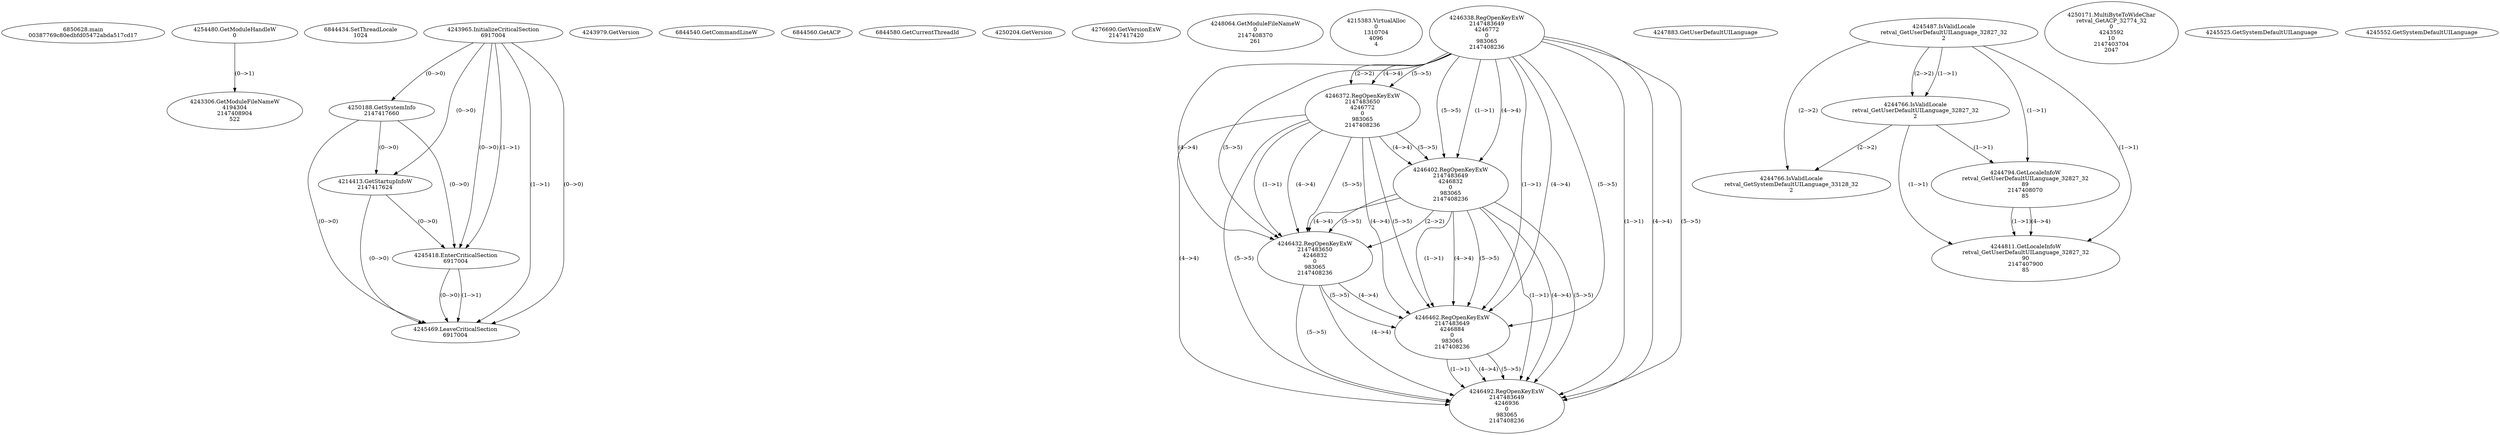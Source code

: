 // Global SCDG with merge call
digraph {
	0 [label="6850628.main
00387769c80edbfd05472abda517cd17"]
	1 [label="4254480.GetModuleHandleW
0"]
	2 [label="6844434.SetThreadLocale
1024"]
	3 [label="4243965.InitializeCriticalSection
6917004"]
	4 [label="4243979.GetVersion
"]
	5 [label="4250188.GetSystemInfo
2147417660"]
	3 -> 5 [label="(0-->0)"]
	6 [label="6844540.GetCommandLineW
"]
	7 [label="4214413.GetStartupInfoW
2147417624"]
	3 -> 7 [label="(0-->0)"]
	5 -> 7 [label="(0-->0)"]
	8 [label="6844560.GetACP
"]
	9 [label="6844580.GetCurrentThreadId
"]
	10 [label="4250204.GetVersion
"]
	11 [label="4276690.GetVersionExW
2147417420"]
	12 [label="4243306.GetModuleFileNameW
4194304
2147408904
522"]
	1 -> 12 [label="(0-->1)"]
	13 [label="4248064.GetModuleFileNameW
0
2147408370
261"]
	14 [label="4215383.VirtualAlloc
0
1310704
4096
4"]
	15 [label="4246338.RegOpenKeyExW
2147483649
4246772
0
983065
2147408236"]
	16 [label="4246372.RegOpenKeyExW
2147483650
4246772
0
983065
2147408236"]
	15 -> 16 [label="(2-->2)"]
	15 -> 16 [label="(4-->4)"]
	15 -> 16 [label="(5-->5)"]
	17 [label="4246402.RegOpenKeyExW
2147483649
4246832
0
983065
2147408236"]
	15 -> 17 [label="(1-->1)"]
	15 -> 17 [label="(4-->4)"]
	16 -> 17 [label="(4-->4)"]
	15 -> 17 [label="(5-->5)"]
	16 -> 17 [label="(5-->5)"]
	18 [label="4246432.RegOpenKeyExW
2147483650
4246832
0
983065
2147408236"]
	16 -> 18 [label="(1-->1)"]
	17 -> 18 [label="(2-->2)"]
	15 -> 18 [label="(4-->4)"]
	16 -> 18 [label="(4-->4)"]
	17 -> 18 [label="(4-->4)"]
	15 -> 18 [label="(5-->5)"]
	16 -> 18 [label="(5-->5)"]
	17 -> 18 [label="(5-->5)"]
	19 [label="4246462.RegOpenKeyExW
2147483649
4246884
0
983065
2147408236"]
	15 -> 19 [label="(1-->1)"]
	17 -> 19 [label="(1-->1)"]
	15 -> 19 [label="(4-->4)"]
	16 -> 19 [label="(4-->4)"]
	17 -> 19 [label="(4-->4)"]
	18 -> 19 [label="(4-->4)"]
	15 -> 19 [label="(5-->5)"]
	16 -> 19 [label="(5-->5)"]
	17 -> 19 [label="(5-->5)"]
	18 -> 19 [label="(5-->5)"]
	20 [label="4246492.RegOpenKeyExW
2147483649
4246936
0
983065
2147408236"]
	15 -> 20 [label="(1-->1)"]
	17 -> 20 [label="(1-->1)"]
	19 -> 20 [label="(1-->1)"]
	15 -> 20 [label="(4-->4)"]
	16 -> 20 [label="(4-->4)"]
	17 -> 20 [label="(4-->4)"]
	18 -> 20 [label="(4-->4)"]
	19 -> 20 [label="(4-->4)"]
	15 -> 20 [label="(5-->5)"]
	16 -> 20 [label="(5-->5)"]
	17 -> 20 [label="(5-->5)"]
	18 -> 20 [label="(5-->5)"]
	19 -> 20 [label="(5-->5)"]
	21 [label="4247883.GetUserDefaultUILanguage
"]
	22 [label="4245418.EnterCriticalSection
6917004"]
	3 -> 22 [label="(1-->1)"]
	3 -> 22 [label="(0-->0)"]
	5 -> 22 [label="(0-->0)"]
	7 -> 22 [label="(0-->0)"]
	23 [label="4245469.LeaveCriticalSection
6917004"]
	3 -> 23 [label="(1-->1)"]
	22 -> 23 [label="(1-->1)"]
	3 -> 23 [label="(0-->0)"]
	5 -> 23 [label="(0-->0)"]
	7 -> 23 [label="(0-->0)"]
	22 -> 23 [label="(0-->0)"]
	24 [label="4245487.IsValidLocale
retval_GetUserDefaultUILanguage_32827_32
2"]
	25 [label="4250171.MultiByteToWideChar
retval_GetACP_32774_32
0
4243592
10
2147403704
2047"]
	26 [label="4244766.IsValidLocale
retval_GetUserDefaultUILanguage_32827_32
2"]
	24 -> 26 [label="(1-->1)"]
	24 -> 26 [label="(2-->2)"]
	27 [label="4245525.GetSystemDefaultUILanguage
"]
	28 [label="4245552.GetSystemDefaultUILanguage
"]
	29 [label="4244766.IsValidLocale
retval_GetSystemDefaultUILanguage_33128_32
2"]
	24 -> 29 [label="(2-->2)"]
	26 -> 29 [label="(2-->2)"]
	30 [label="4244794.GetLocaleInfoW
retval_GetUserDefaultUILanguage_32827_32
89
2147408070
85"]
	24 -> 30 [label="(1-->1)"]
	26 -> 30 [label="(1-->1)"]
	31 [label="4244811.GetLocaleInfoW
retval_GetUserDefaultUILanguage_32827_32
90
2147407900
85"]
	24 -> 31 [label="(1-->1)"]
	26 -> 31 [label="(1-->1)"]
	30 -> 31 [label="(1-->1)"]
	30 -> 31 [label="(4-->4)"]
}
